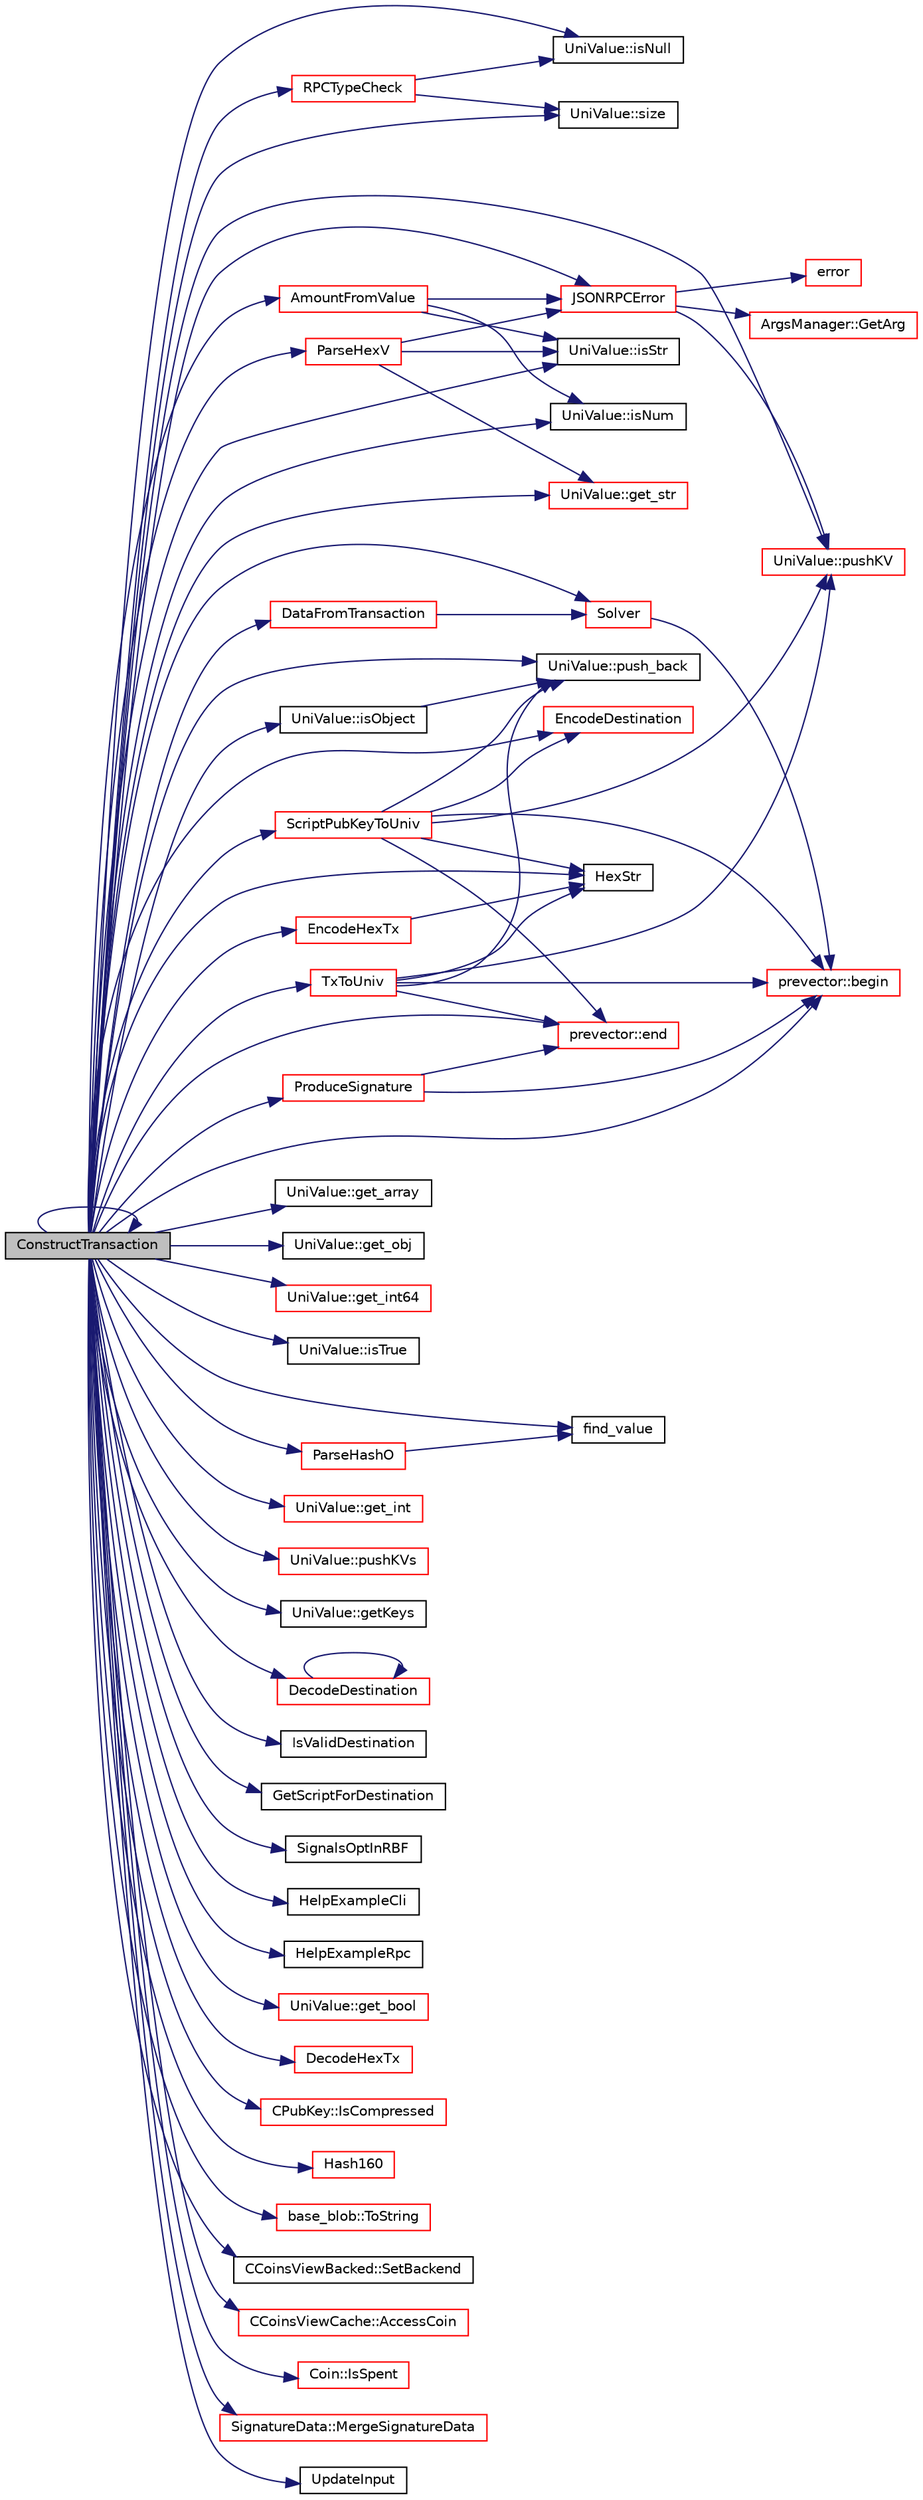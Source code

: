 digraph "ConstructTransaction"
{
  edge [fontname="Helvetica",fontsize="10",labelfontname="Helvetica",labelfontsize="10"];
  node [fontname="Helvetica",fontsize="10",shape=record];
  rankdir="LR";
  Node1 [label="ConstructTransaction",height=0.2,width=0.4,color="black", fillcolor="grey75", style="filled", fontcolor="black"];
  Node1 -> Node2 [color="midnightblue",fontsize="10",style="solid",fontname="Helvetica"];
  Node2 [label="UniValue::isNull",height=0.2,width=0.4,color="black", fillcolor="white", style="filled",URL="$class_uni_value.html#a70c4bfad8015106cc480042462f413c1"];
  Node1 -> Node3 [color="midnightblue",fontsize="10",style="solid",fontname="Helvetica"];
  Node3 [label="JSONRPCError",height=0.2,width=0.4,color="red", fillcolor="white", style="filled",URL="$rpc_2protocol_8cpp.html#a40b75d3d265c4a2e1d5fe3e129743884"];
  Node3 -> Node4 [color="midnightblue",fontsize="10",style="solid",fontname="Helvetica"];
  Node4 [label="error",height=0.2,width=0.4,color="red", fillcolor="white", style="filled",URL="$system_8h.html#a0605c886f88f190fa6a51ae07ca7558a"];
  Node3 -> Node5 [color="midnightblue",fontsize="10",style="solid",fontname="Helvetica"];
  Node5 [label="UniValue::pushKV",height=0.2,width=0.4,color="red", fillcolor="white", style="filled",URL="$class_uni_value.html#abab649c2dbd593233de6364254456026"];
  Node3 -> Node6 [color="midnightblue",fontsize="10",style="solid",fontname="Helvetica"];
  Node6 [label="ArgsManager::GetArg",height=0.2,width=0.4,color="red", fillcolor="white", style="filled",URL="$class_args_manager.html#a565c101a8d753ca2d71c7069a9d411c1",tooltip="Return string argument or default value. "];
  Node1 -> Node7 [color="midnightblue",fontsize="10",style="solid",fontname="Helvetica"];
  Node7 [label="UniValue::get_array",height=0.2,width=0.4,color="black", fillcolor="white", style="filled",URL="$class_uni_value.html#ad9dc934ddb1fb9515449bbc9148a18ea"];
  Node1 -> Node8 [color="midnightblue",fontsize="10",style="solid",fontname="Helvetica"];
  Node8 [label="UniValue::isObject",height=0.2,width=0.4,color="black", fillcolor="white", style="filled",URL="$class_uni_value.html#a1495362616cd6711b20022182b2e6536"];
  Node8 -> Node9 [color="midnightblue",fontsize="10",style="solid",fontname="Helvetica"];
  Node9 [label="UniValue::push_back",height=0.2,width=0.4,color="black", fillcolor="white", style="filled",URL="$class_uni_value.html#a944cd1b59b040cd24c9f46b55a68d49a"];
  Node1 -> Node10 [color="midnightblue",fontsize="10",style="solid",fontname="Helvetica"];
  Node10 [label="UniValue::get_obj",height=0.2,width=0.4,color="black", fillcolor="white", style="filled",URL="$class_uni_value.html#a3d7dfe9c38256a60a0000fb41778cf0a"];
  Node1 -> Node11 [color="midnightblue",fontsize="10",style="solid",fontname="Helvetica"];
  Node11 [label="UniValue::get_int64",height=0.2,width=0.4,color="red", fillcolor="white", style="filled",URL="$class_uni_value.html#a4891070715a7c974a2c829f01637b473"];
  Node1 -> Node12 [color="midnightblue",fontsize="10",style="solid",fontname="Helvetica"];
  Node12 [label="UniValue::isTrue",height=0.2,width=0.4,color="black", fillcolor="white", style="filled",URL="$class_uni_value.html#a74fc2d8e439542b82228c0d0bb0626a4"];
  Node1 -> Node13 [color="midnightblue",fontsize="10",style="solid",fontname="Helvetica"];
  Node13 [label="UniValue::size",height=0.2,width=0.4,color="black", fillcolor="white", style="filled",URL="$class_uni_value.html#a61ee4ef0fa78da6d936dddf408a51a13"];
  Node1 -> Node14 [color="midnightblue",fontsize="10",style="solid",fontname="Helvetica"];
  Node14 [label="ParseHashO",height=0.2,width=0.4,color="red", fillcolor="white", style="filled",URL="$server_8cpp.html#ad4549aceb751d2ed900b3235d5342815"];
  Node14 -> Node15 [color="midnightblue",fontsize="10",style="solid",fontname="Helvetica"];
  Node15 [label="find_value",height=0.2,width=0.4,color="black", fillcolor="white", style="filled",URL="$univalue_8h.html#a33625d562f1ef5f44ceb171d5c8f2a85"];
  Node1 -> Node15 [color="midnightblue",fontsize="10",style="solid",fontname="Helvetica"];
  Node1 -> Node16 [color="midnightblue",fontsize="10",style="solid",fontname="Helvetica"];
  Node16 [label="UniValue::isNum",height=0.2,width=0.4,color="black", fillcolor="white", style="filled",URL="$class_uni_value.html#a7fbb6d10b1353a8522f7b0d0784fa5b8"];
  Node1 -> Node17 [color="midnightblue",fontsize="10",style="solid",fontname="Helvetica"];
  Node17 [label="UniValue::get_int",height=0.2,width=0.4,color="red", fillcolor="white", style="filled",URL="$class_uni_value.html#ad22273eb84c91fff70a61ad11faa7121"];
  Node1 -> Node18 [color="midnightblue",fontsize="10",style="solid",fontname="Helvetica"];
  Node18 [label="UniValue::pushKVs",height=0.2,width=0.4,color="red", fillcolor="white", style="filled",URL="$class_uni_value.html#a89821b3f48732c1539e674378cdf7a87"];
  Node1 -> Node19 [color="midnightblue",fontsize="10",style="solid",fontname="Helvetica"];
  Node19 [label="UniValue::getKeys",height=0.2,width=0.4,color="black", fillcolor="white", style="filled",URL="$class_uni_value.html#ab53709b5fd1fa03e7ddf8a7ad2e38c73"];
  Node1 -> Node20 [color="midnightblue",fontsize="10",style="solid",fontname="Helvetica"];
  Node20 [label="ParseHexV",height=0.2,width=0.4,color="red", fillcolor="white", style="filled",URL="$server_8cpp.html#a250d292e8ce3793abe154667a8297d08"];
  Node20 -> Node21 [color="midnightblue",fontsize="10",style="solid",fontname="Helvetica"];
  Node21 [label="UniValue::isStr",height=0.2,width=0.4,color="black", fillcolor="white", style="filled",URL="$class_uni_value.html#ab2a363f4deef3cc0088845e9e171bf50"];
  Node20 -> Node22 [color="midnightblue",fontsize="10",style="solid",fontname="Helvetica"];
  Node22 [label="UniValue::get_str",height=0.2,width=0.4,color="red", fillcolor="white", style="filled",URL="$class_uni_value.html#a9f69bbd4ccf8d083934cbb510c039cef"];
  Node20 -> Node3 [color="midnightblue",fontsize="10",style="solid",fontname="Helvetica"];
  Node1 -> Node23 [color="midnightblue",fontsize="10",style="solid",fontname="Helvetica"];
  Node23 [label="DecodeDestination",height=0.2,width=0.4,color="red", fillcolor="white", style="filled",URL="$key__io_8cpp.html#a8a781e21ad4ecccd9c97c7d890ef7d6f"];
  Node23 -> Node23 [color="midnightblue",fontsize="10",style="solid",fontname="Helvetica"];
  Node1 -> Node24 [color="midnightblue",fontsize="10",style="solid",fontname="Helvetica"];
  Node24 [label="IsValidDestination",height=0.2,width=0.4,color="black", fillcolor="white", style="filled",URL="$standard_8cpp.html#adb3a21e4afe9c672720b182ddc7cad7c",tooltip="Check whether a CTxDestination is a CNoDestination. "];
  Node1 -> Node25 [color="midnightblue",fontsize="10",style="solid",fontname="Helvetica"];
  Node25 [label="GetScriptForDestination",height=0.2,width=0.4,color="black", fillcolor="white", style="filled",URL="$standard_8cpp.html#ae40f28d3b46c21033f6ee1f1200d0321",tooltip="Generate a Bitcoin scriptPubKey for the given CTxDestination. "];
  Node1 -> Node26 [color="midnightblue",fontsize="10",style="solid",fontname="Helvetica"];
  Node26 [label="AmountFromValue",height=0.2,width=0.4,color="red", fillcolor="white", style="filled",URL="$server_8cpp.html#abee2131e97f3e3d0ab3bdc47916e29f4"];
  Node26 -> Node16 [color="midnightblue",fontsize="10",style="solid",fontname="Helvetica"];
  Node26 -> Node21 [color="midnightblue",fontsize="10",style="solid",fontname="Helvetica"];
  Node26 -> Node3 [color="midnightblue",fontsize="10",style="solid",fontname="Helvetica"];
  Node1 -> Node27 [color="midnightblue",fontsize="10",style="solid",fontname="Helvetica"];
  Node27 [label="SignalsOptInRBF",height=0.2,width=0.4,color="black", fillcolor="white", style="filled",URL="$rbf_8cpp.html#a65695ad9c85ce6b262f53aa40e254fd0"];
  Node1 -> Node28 [color="midnightblue",fontsize="10",style="solid",fontname="Helvetica"];
  Node28 [label="HelpExampleCli",height=0.2,width=0.4,color="black", fillcolor="white", style="filled",URL="$server_8cpp.html#a26bafe3d526ee8cbc84b3c0b0dc3a43b"];
  Node1 -> Node29 [color="midnightblue",fontsize="10",style="solid",fontname="Helvetica"];
  Node29 [label="HelpExampleRpc",height=0.2,width=0.4,color="black", fillcolor="white", style="filled",URL="$server_8cpp.html#a9ef4f8fb114508ceb861a0e8c3e0d26e"];
  Node1 -> Node30 [color="midnightblue",fontsize="10",style="solid",fontname="Helvetica"];
  Node30 [label="RPCTypeCheck",height=0.2,width=0.4,color="red", fillcolor="white", style="filled",URL="$server_8cpp.html#a1d3e3ccc5d3ba3ee1314be41a2039e0f",tooltip="Type-check arguments; throws JSONRPCError if wrong type given. "];
  Node30 -> Node13 [color="midnightblue",fontsize="10",style="solid",fontname="Helvetica"];
  Node30 -> Node2 [color="midnightblue",fontsize="10",style="solid",fontname="Helvetica"];
  Node1 -> Node1 [color="midnightblue",fontsize="10",style="solid",fontname="Helvetica"];
  Node1 -> Node31 [color="midnightblue",fontsize="10",style="solid",fontname="Helvetica"];
  Node31 [label="EncodeHexTx",height=0.2,width=0.4,color="red", fillcolor="white", style="filled",URL="$core__io_8h.html#aadd59c0793b3ccee08ad1c3f4557c1c3"];
  Node31 -> Node32 [color="midnightblue",fontsize="10",style="solid",fontname="Helvetica"];
  Node32 [label="HexStr",height=0.2,width=0.4,color="black", fillcolor="white", style="filled",URL="$strencodings_8h.html#af003e10d5d34c3271ca57ec79059a5ae"];
  Node1 -> Node33 [color="midnightblue",fontsize="10",style="solid",fontname="Helvetica"];
  Node33 [label="UniValue::get_bool",height=0.2,width=0.4,color="red", fillcolor="white", style="filled",URL="$class_uni_value.html#a05cba948c8295915ae7b36493d2ee4e6"];
  Node1 -> Node34 [color="midnightblue",fontsize="10",style="solid",fontname="Helvetica"];
  Node34 [label="DecodeHexTx",height=0.2,width=0.4,color="red", fillcolor="white", style="filled",URL="$core__io_8h.html#a3f153b5f7a47edc0156d4c65e1f24720"];
  Node1 -> Node22 [color="midnightblue",fontsize="10",style="solid",fontname="Helvetica"];
  Node1 -> Node35 [color="midnightblue",fontsize="10",style="solid",fontname="Helvetica"];
  Node35 [label="TxToUniv",height=0.2,width=0.4,color="red", fillcolor="white", style="filled",URL="$core__io_8h.html#a96af8e1e5f4236f7e0a1a757c3fc8c4c"];
  Node35 -> Node5 [color="midnightblue",fontsize="10",style="solid",fontname="Helvetica"];
  Node35 -> Node32 [color="midnightblue",fontsize="10",style="solid",fontname="Helvetica"];
  Node35 -> Node36 [color="midnightblue",fontsize="10",style="solid",fontname="Helvetica"];
  Node36 [label="prevector::begin",height=0.2,width=0.4,color="red", fillcolor="white", style="filled",URL="$classprevector.html#aa9210cbe708412a70868d6e0bca844c9"];
  Node35 -> Node37 [color="midnightblue",fontsize="10",style="solid",fontname="Helvetica"];
  Node37 [label="prevector::end",height=0.2,width=0.4,color="red", fillcolor="white", style="filled",URL="$classprevector.html#aab7f6e13a3cac85cc340fc6b90c5365c"];
  Node35 -> Node9 [color="midnightblue",fontsize="10",style="solid",fontname="Helvetica"];
  Node1 -> Node38 [color="midnightblue",fontsize="10",style="solid",fontname="Helvetica"];
  Node38 [label="ScriptPubKeyToUniv",height=0.2,width=0.4,color="red", fillcolor="white", style="filled",URL="$core__io_8h.html#a4a51bf7268adbdcd58e7af445ea4db61"];
  Node38 -> Node5 [color="midnightblue",fontsize="10",style="solid",fontname="Helvetica"];
  Node38 -> Node32 [color="midnightblue",fontsize="10",style="solid",fontname="Helvetica"];
  Node38 -> Node36 [color="midnightblue",fontsize="10",style="solid",fontname="Helvetica"];
  Node38 -> Node37 [color="midnightblue",fontsize="10",style="solid",fontname="Helvetica"];
  Node38 -> Node9 [color="midnightblue",fontsize="10",style="solid",fontname="Helvetica"];
  Node38 -> Node39 [color="midnightblue",fontsize="10",style="solid",fontname="Helvetica"];
  Node39 [label="EncodeDestination",height=0.2,width=0.4,color="red", fillcolor="white", style="filled",URL="$key__io_8cpp.html#a69b845c325e6bf516251cd3a67fe1df7"];
  Node1 -> Node21 [color="midnightblue",fontsize="10",style="solid",fontname="Helvetica"];
  Node1 -> Node5 [color="midnightblue",fontsize="10",style="solid",fontname="Helvetica"];
  Node1 -> Node39 [color="midnightblue",fontsize="10",style="solid",fontname="Helvetica"];
  Node1 -> Node40 [color="midnightblue",fontsize="10",style="solid",fontname="Helvetica"];
  Node40 [label="Solver",height=0.2,width=0.4,color="red", fillcolor="white", style="filled",URL="$standard_8cpp.html#a5a3369fceeb25173e2faa4a7ebc7a4e4",tooltip="Parse a scriptPubKey and identify script type for standard scripts. "];
  Node40 -> Node36 [color="midnightblue",fontsize="10",style="solid",fontname="Helvetica"];
  Node1 -> Node41 [color="midnightblue",fontsize="10",style="solid",fontname="Helvetica"];
  Node41 [label="CPubKey::IsCompressed",height=0.2,width=0.4,color="red", fillcolor="white", style="filled",URL="$class_c_pub_key.html#a397e437d9d0a008e2641892147b0931a",tooltip="Check whether this is a compressed public key. "];
  Node1 -> Node42 [color="midnightblue",fontsize="10",style="solid",fontname="Helvetica"];
  Node42 [label="Hash160",height=0.2,width=0.4,color="red", fillcolor="white", style="filled",URL="$hash_8h.html#a4490f70ddae16e9e48460a0416a48a6b",tooltip="Compute the 160-bit hash an object. "];
  Node1 -> Node43 [color="midnightblue",fontsize="10",style="solid",fontname="Helvetica"];
  Node43 [label="base_blob::ToString",height=0.2,width=0.4,color="red", fillcolor="white", style="filled",URL="$classbase__blob.html#a1a26b5da921f48b09b228d1bfda05088"];
  Node1 -> Node9 [color="midnightblue",fontsize="10",style="solid",fontname="Helvetica"];
  Node1 -> Node32 [color="midnightblue",fontsize="10",style="solid",fontname="Helvetica"];
  Node1 -> Node36 [color="midnightblue",fontsize="10",style="solid",fontname="Helvetica"];
  Node1 -> Node37 [color="midnightblue",fontsize="10",style="solid",fontname="Helvetica"];
  Node1 -> Node44 [color="midnightblue",fontsize="10",style="solid",fontname="Helvetica"];
  Node44 [label="CCoinsViewBacked::SetBackend",height=0.2,width=0.4,color="black", fillcolor="white", style="filled",URL="$class_c_coins_view_backed.html#a7eaddfbfd401a95c2fda2a8d8feaaf73"];
  Node1 -> Node45 [color="midnightblue",fontsize="10",style="solid",fontname="Helvetica"];
  Node45 [label="CCoinsViewCache::AccessCoin",height=0.2,width=0.4,color="red", fillcolor="white", style="filled",URL="$class_c_coins_view_cache.html#a5e7187f173cef22ef6566828db957508",tooltip="Return a reference to Coin in the cache, or a pruned one if not found. "];
  Node1 -> Node46 [color="midnightblue",fontsize="10",style="solid",fontname="Helvetica"];
  Node46 [label="Coin::IsSpent",height=0.2,width=0.4,color="red", fillcolor="white", style="filled",URL="$class_coin.html#a628049831dea554ed4bbe92dbdf2d816"];
  Node1 -> Node47 [color="midnightblue",fontsize="10",style="solid",fontname="Helvetica"];
  Node47 [label="SignatureData::MergeSignatureData",height=0.2,width=0.4,color="red", fillcolor="white", style="filled",URL="$struct_signature_data.html#a1894478950861e00b97536969df230be"];
  Node1 -> Node48 [color="midnightblue",fontsize="10",style="solid",fontname="Helvetica"];
  Node48 [label="DataFromTransaction",height=0.2,width=0.4,color="red", fillcolor="white", style="filled",URL="$sign_8cpp.html#ac43070bee0b6bc72e2e2a738892dd1f3",tooltip="Extract signature data from a transaction input, and insert it. "];
  Node48 -> Node40 [color="midnightblue",fontsize="10",style="solid",fontname="Helvetica"];
  Node1 -> Node49 [color="midnightblue",fontsize="10",style="solid",fontname="Helvetica"];
  Node49 [label="ProduceSignature",height=0.2,width=0.4,color="red", fillcolor="white", style="filled",URL="$sign_8cpp.html#a0c453416d09212d876bee81dc9353c16",tooltip="Produce a script signature using a generic signature creator. "];
  Node49 -> Node36 [color="midnightblue",fontsize="10",style="solid",fontname="Helvetica"];
  Node49 -> Node37 [color="midnightblue",fontsize="10",style="solid",fontname="Helvetica"];
  Node1 -> Node50 [color="midnightblue",fontsize="10",style="solid",fontname="Helvetica"];
  Node50 [label="UpdateInput",height=0.2,width=0.4,color="black", fillcolor="white", style="filled",URL="$sign_8cpp.html#a2051a9625f7300cb8ad7fdc1bc06f5c5"];
}
